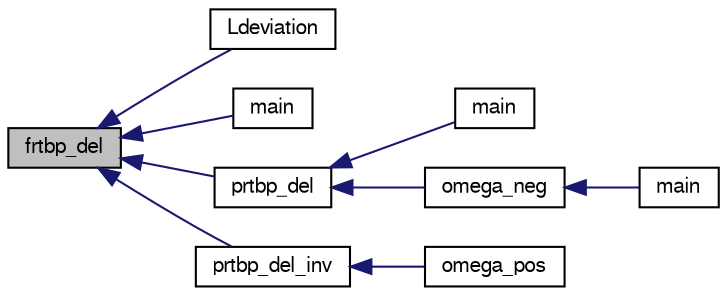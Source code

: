 digraph G
{
  edge [fontname="FreeSans",fontsize="10",labelfontname="FreeSans",labelfontsize="10"];
  node [fontname="FreeSans",fontsize="10",shape=record];
  rankdir=LR;
  Node1 [label="frtbp_del",height=0.2,width=0.4,color="black", fillcolor="grey75", style="filled" fontcolor="black"];
  Node1 -> Node2 [dir=back,color="midnightblue",fontsize="10",style="solid",fontname="FreeSans"];
  Node2 [label="Ldeviation",height=0.2,width=0.4,color="black", fillcolor="white", style="filled",URL="$_ldeviation_8c.html#aa032b069f82807fc0a557a2a832c7722"];
  Node1 -> Node3 [dir=back,color="midnightblue",fontsize="10",style="solid",fontname="FreeSans"];
  Node3 [label="main",height=0.2,width=0.4,color="black", fillcolor="white", style="filled",URL="$frtbpdel__main_8c.html#ae66f6b31b5ad750f1fe042a706a4e3d4"];
  Node1 -> Node4 [dir=back,color="midnightblue",fontsize="10",style="solid",fontname="FreeSans"];
  Node4 [label="prtbp_del",height=0.2,width=0.4,color="black", fillcolor="white", style="filled",URL="$prtbpdel_8h.html#ae3035963a779a5655e12d1567f5736cc"];
  Node4 -> Node5 [dir=back,color="midnightblue",fontsize="10",style="solid",fontname="FreeSans"];
  Node5 [label="main",height=0.2,width=0.4,color="black", fillcolor="white", style="filled",URL="$prtbpdel__main_8c.html#ae66f6b31b5ad750f1fe042a706a4e3d4"];
  Node4 -> Node6 [dir=back,color="midnightblue",fontsize="10",style="solid",fontname="FreeSans"];
  Node6 [label="omega_neg",height=0.2,width=0.4,color="black", fillcolor="white", style="filled",URL="$outer__circ_8c.html#a20472a49cb67a336c54f9637cb34d8b4"];
  Node6 -> Node7 [dir=back,color="midnightblue",fontsize="10",style="solid",fontname="FreeSans"];
  Node7 [label="main",height=0.2,width=0.4,color="black", fillcolor="white", style="filled",URL="$outer__circ_8c.html#ae66f6b31b5ad750f1fe042a706a4e3d4"];
  Node1 -> Node8 [dir=back,color="midnightblue",fontsize="10",style="solid",fontname="FreeSans"];
  Node8 [label="prtbp_del_inv",height=0.2,width=0.4,color="black", fillcolor="white", style="filled",URL="$prtbpdel_8h.html#aa2e8335cb7438ea7702d4e2d24832dfd"];
  Node8 -> Node9 [dir=back,color="midnightblue",fontsize="10",style="solid",fontname="FreeSans"];
  Node9 [label="omega_pos",height=0.2,width=0.4,color="black", fillcolor="white", style="filled",URL="$outer__circ_8c.html#a54d4f93abc24030310d8ea73a687caf4"];
}
